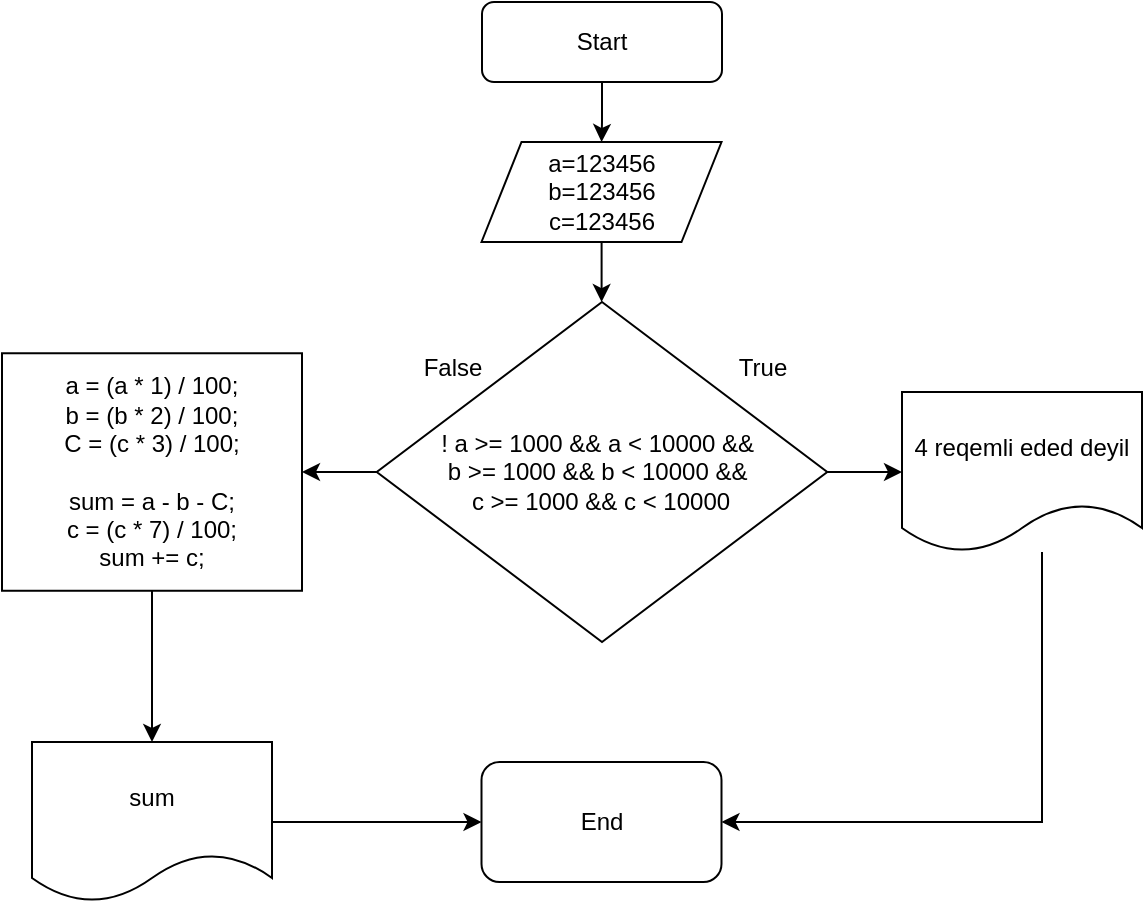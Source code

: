 <mxfile version="16.5.1" type="device"><diagram id="vwgzbV6f9qIAYS0D97HC" name="Page-1"><mxGraphModel dx="1278" dy="649" grid="1" gridSize="10" guides="1" tooltips="1" connect="1" arrows="1" fold="1" page="1" pageScale="1" pageWidth="850" pageHeight="1100" math="0" shadow="0"><root><mxCell id="0"/><mxCell id="1" parent="0"/><mxCell id="B9yU_aoSHC_xsWMv_32H-2" style="edgeStyle=orthogonalEdgeStyle;rounded=0;orthogonalLoop=1;jettySize=auto;html=1;" parent="1" source="ppOvj2_jY-yKDa5ZknTW-3" target="p09BLcKj-EsGFWfXhzJq-2" edge="1"><mxGeometry relative="1" as="geometry"/></mxCell><mxCell id="ppOvj2_jY-yKDa5ZknTW-3" value="Start" style="rounded=1;whiteSpace=wrap;html=1;" parent="1" vertex="1"><mxGeometry x="360" y="40" width="120" height="40" as="geometry"/></mxCell><mxCell id="B9yU_aoSHC_xsWMv_32H-3" style="edgeStyle=orthogonalEdgeStyle;rounded=0;orthogonalLoop=1;jettySize=auto;html=1;" parent="1" source="p09BLcKj-EsGFWfXhzJq-2" edge="1"><mxGeometry relative="1" as="geometry"><mxPoint x="419.8" y="190.025" as="targetPoint"/></mxGeometry></mxCell><mxCell id="p09BLcKj-EsGFWfXhzJq-2" value="a=123456&lt;br&gt;b=123456&lt;br&gt;c=123456" style="shape=parallelogram;perimeter=parallelogramPerimeter;whiteSpace=wrap;html=1;fixedSize=1;" parent="1" vertex="1"><mxGeometry x="359.75" y="110" width="120" height="50" as="geometry"/></mxCell><mxCell id="SAZlbaSpdUHbSgGMpmwB-4" style="edgeStyle=orthogonalEdgeStyle;rounded=0;orthogonalLoop=1;jettySize=auto;html=1;" parent="1" source="SAZlbaSpdUHbSgGMpmwB-1" target="SAZlbaSpdUHbSgGMpmwB-3" edge="1"><mxGeometry relative="1" as="geometry"/></mxCell><mxCell id="SAZlbaSpdUHbSgGMpmwB-5" style="edgeStyle=orthogonalEdgeStyle;rounded=0;orthogonalLoop=1;jettySize=auto;html=1;" parent="1" source="SAZlbaSpdUHbSgGMpmwB-1" target="SAZlbaSpdUHbSgGMpmwB-2" edge="1"><mxGeometry relative="1" as="geometry"/></mxCell><mxCell id="SAZlbaSpdUHbSgGMpmwB-1" value="&lt;div&gt;! a &amp;gt;= 1000 &amp;amp;&amp;amp; a &amp;lt; 10000 &amp;amp;&amp;amp;&amp;nbsp;&lt;/div&gt;&lt;div&gt;b &amp;gt;= 1000 &amp;amp;&amp;amp; b &amp;lt; 10000 &amp;amp;&amp;amp;&amp;nbsp;&lt;/div&gt;&lt;div&gt;c &amp;gt;= 1000 &amp;amp;&amp;amp; c &amp;lt; 10000&lt;/div&gt;" style="rhombus;whiteSpace=wrap;html=1;" parent="1" vertex="1"><mxGeometry x="307.38" y="190" width="225.25" height="170" as="geometry"/></mxCell><mxCell id="SAZlbaSpdUHbSgGMpmwB-11" style="edgeStyle=orthogonalEdgeStyle;rounded=0;orthogonalLoop=1;jettySize=auto;html=1;entryX=0.5;entryY=0;entryDx=0;entryDy=0;" parent="1" source="SAZlbaSpdUHbSgGMpmwB-2" target="SAZlbaSpdUHbSgGMpmwB-10" edge="1"><mxGeometry relative="1" as="geometry"/></mxCell><mxCell id="SAZlbaSpdUHbSgGMpmwB-2" value="&lt;div&gt;&lt;div&gt;a = (a * 1) / 100;&lt;/div&gt;&lt;div&gt;b = (b * 2) / 100;&lt;/div&gt;&lt;div&gt;C&lt;span&gt;&amp;nbsp;= (c * 3) / 100;&lt;/span&gt;&lt;/div&gt;&lt;/div&gt;&lt;div&gt;&lt;br&gt;&lt;/div&gt;&lt;div&gt;&lt;div&gt;sum = a - b - C;&lt;/div&gt;&lt;div&gt;c = (c * 7) / 100;&lt;/div&gt;&lt;div&gt;sum += c;&lt;/div&gt;&lt;/div&gt;" style="rounded=0;whiteSpace=wrap;html=1;" parent="1" vertex="1"><mxGeometry x="120" y="215.63" width="150" height="118.75" as="geometry"/></mxCell><mxCell id="SAZlbaSpdUHbSgGMpmwB-7" style="edgeStyle=orthogonalEdgeStyle;rounded=0;orthogonalLoop=1;jettySize=auto;html=1;entryX=1;entryY=0.5;entryDx=0;entryDy=0;" parent="1" source="SAZlbaSpdUHbSgGMpmwB-3" target="SAZlbaSpdUHbSgGMpmwB-6" edge="1"><mxGeometry relative="1" as="geometry"><Array as="points"><mxPoint x="640" y="450"/></Array></mxGeometry></mxCell><mxCell id="SAZlbaSpdUHbSgGMpmwB-3" value="4 reqemli eded deyil" style="shape=document;whiteSpace=wrap;html=1;boundedLbl=1;" parent="1" vertex="1"><mxGeometry x="570" y="235" width="120" height="80" as="geometry"/></mxCell><mxCell id="SAZlbaSpdUHbSgGMpmwB-6" value="End" style="rounded=1;whiteSpace=wrap;html=1;" parent="1" vertex="1"><mxGeometry x="359.75" y="420" width="120" height="60" as="geometry"/></mxCell><mxCell id="SAZlbaSpdUHbSgGMpmwB-8" value="True" style="text;html=1;align=center;verticalAlign=middle;resizable=0;points=[];autosize=1;strokeColor=none;fillColor=none;" parent="1" vertex="1"><mxGeometry x="480" y="212.5" width="40" height="20" as="geometry"/></mxCell><mxCell id="SAZlbaSpdUHbSgGMpmwB-9" value="False" style="text;html=1;align=center;verticalAlign=middle;resizable=0;points=[];autosize=1;strokeColor=none;fillColor=none;" parent="1" vertex="1"><mxGeometry x="320" y="212.5" width="50" height="20" as="geometry"/></mxCell><mxCell id="SAZlbaSpdUHbSgGMpmwB-12" style="edgeStyle=orthogonalEdgeStyle;rounded=0;orthogonalLoop=1;jettySize=auto;html=1;entryX=0;entryY=0.5;entryDx=0;entryDy=0;" parent="1" source="SAZlbaSpdUHbSgGMpmwB-10" target="SAZlbaSpdUHbSgGMpmwB-6" edge="1"><mxGeometry relative="1" as="geometry"/></mxCell><mxCell id="SAZlbaSpdUHbSgGMpmwB-10" value="sum" style="shape=document;whiteSpace=wrap;html=1;boundedLbl=1;" parent="1" vertex="1"><mxGeometry x="135" y="410" width="120" height="80" as="geometry"/></mxCell></root></mxGraphModel></diagram></mxfile>